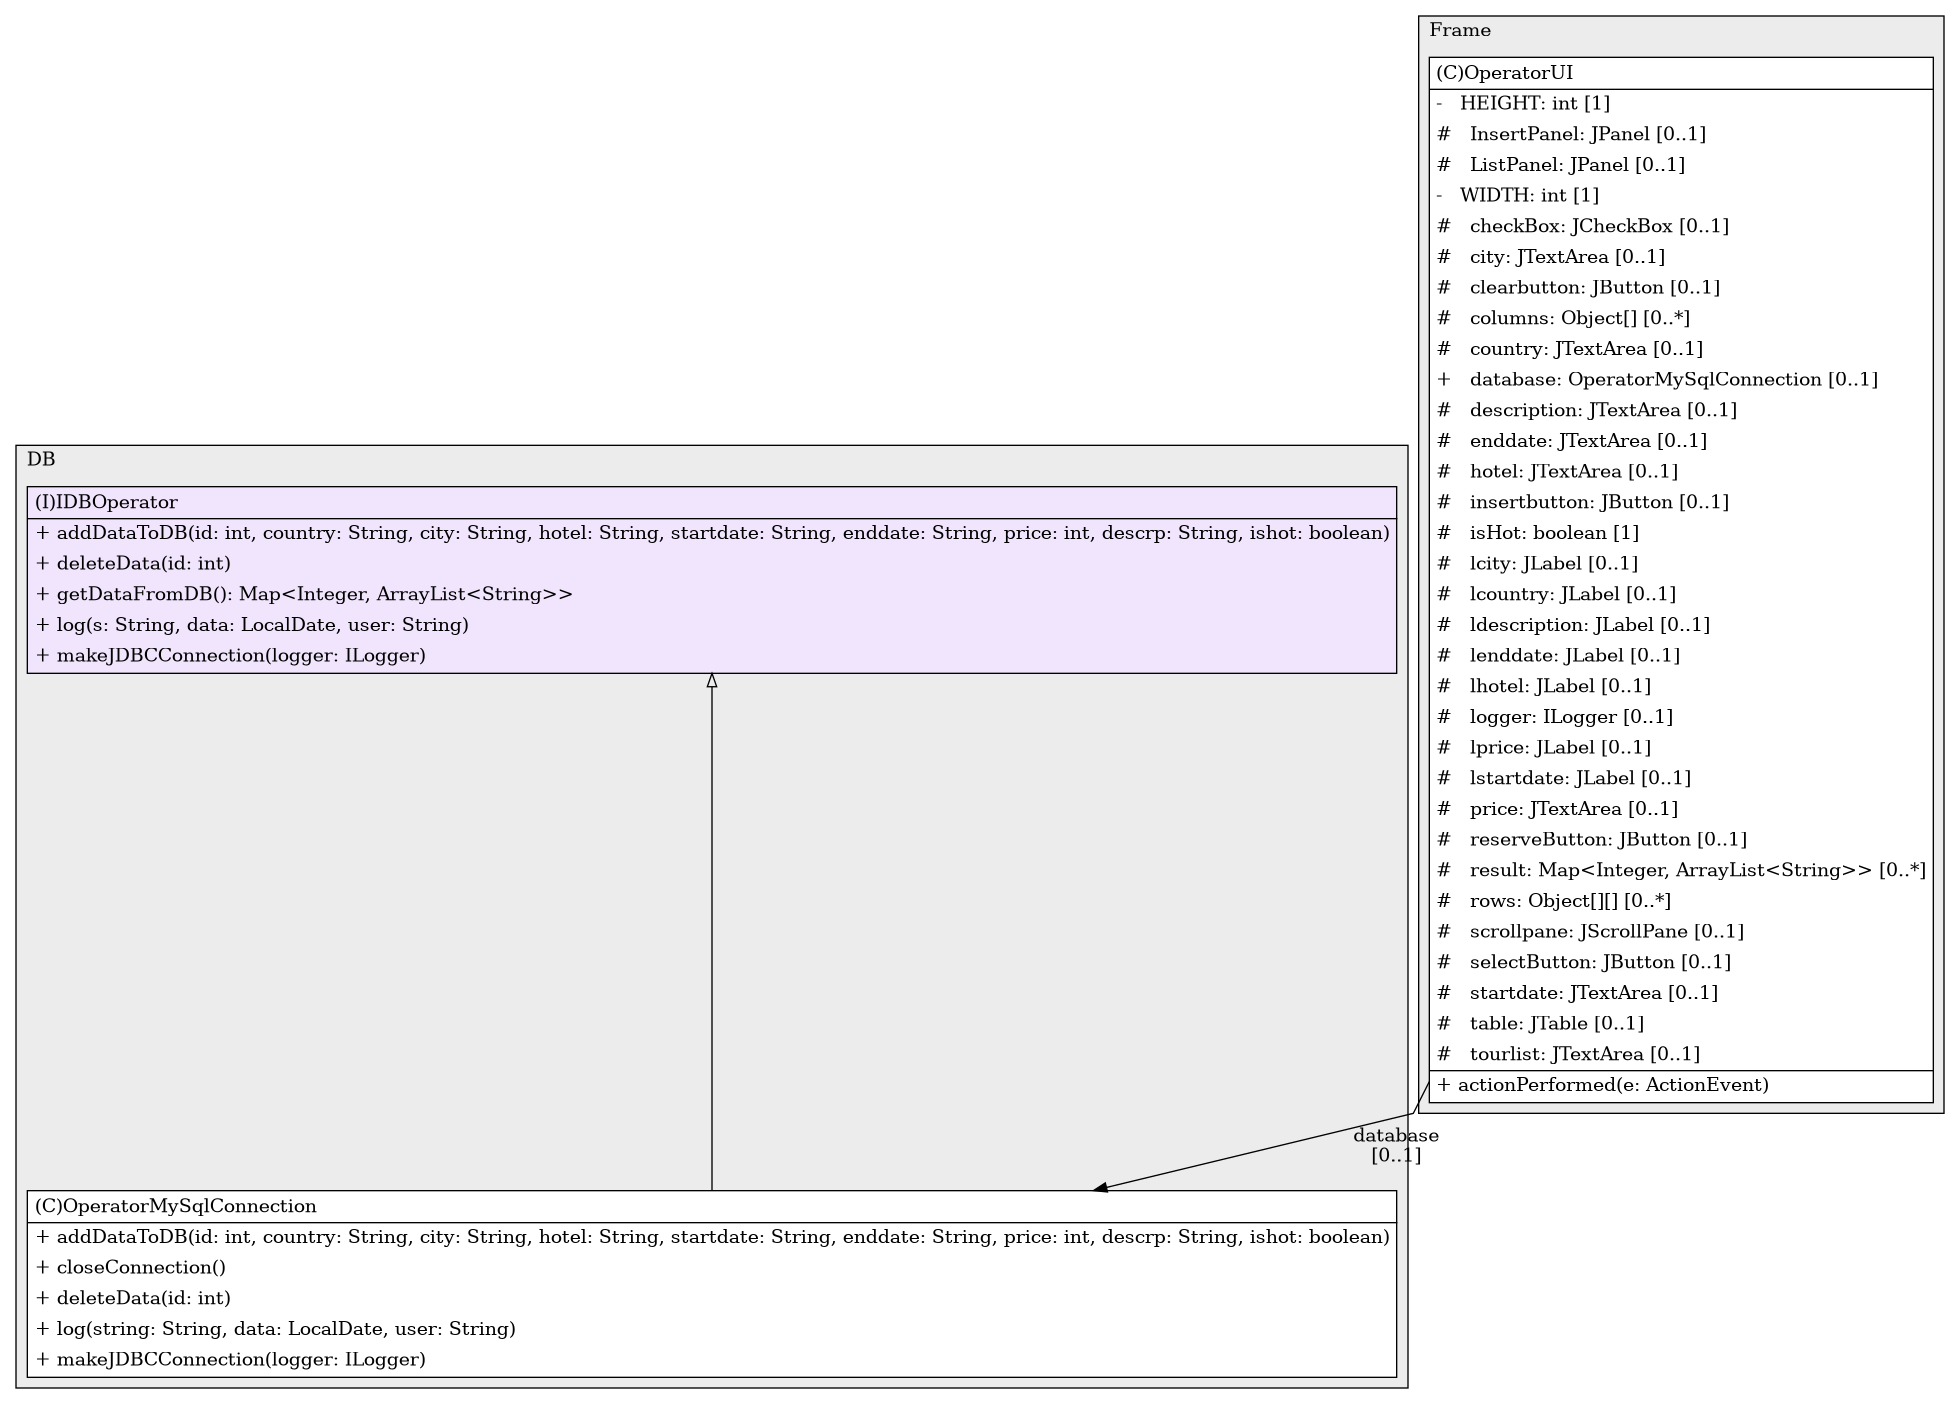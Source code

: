 @startuml

/' diagram meta data start
config=StructureConfiguration;
{
  "projectClassification": {
    "searchMode": "OpenProject", // OpenProject, AllProjects
    "includedProjects": "",
    "pathEndKeywords": "*.impl",
    "isClientPath": "",
    "isClientName": "",
    "isTestPath": "",
    "isTestName": "",
    "isMappingPath": "",
    "isMappingName": "",
    "isDataAccessPath": "",
    "isDataAccessName": "",
    "isDataStructurePath": "",
    "isDataStructureName": "",
    "isInterfaceStructuresPath": "",
    "isInterfaceStructuresName": "",
    "isEntryPointPath": "",
    "isEntryPointName": ""
  },
  "graphRestriction": {
    "classPackageExcludeFilter": "",
    "classPackageIncludeFilter": "",
    "classNameExcludeFilter": "",
    "classNameIncludeFilter": "",
    "methodNameExcludeFilter": "",
    "methodNameIncludeFilter": "",
    "removeByInheritance": "", // inheritance/annotation based filtering is done in a second step
    "removeByAnnotation": "",
    "removeByClassPackage": "", // cleanup the graph after inheritance/annotation based filtering is done
    "removeByClassName": "",
    "cutMappings": false,
    "cutEnum": true,
    "cutTests": true,
    "cutClient": true,
    "cutDataAccess": false,
    "cutInterfaceStructures": false,
    "cutDataStructures": false,
    "cutGetterAndSetter": true,
    "cutConstructors": true
  },
  "graphTraversal": {
    "forwardDepth": 6,
    "backwardDepth": 6,
    "classPackageExcludeFilter": "",
    "classPackageIncludeFilter": "",
    "classNameExcludeFilter": "",
    "classNameIncludeFilter": "",
    "methodNameExcludeFilter": "",
    "methodNameIncludeFilter": "",
    "hideMappings": false,
    "hideDataStructures": false,
    "hidePrivateMethods": true,
    "hideInterfaceCalls": true, // indirection: implementation -> interface (is hidden) -> implementation
    "onlyShowApplicationEntryPoints": false // root node is included
  },
  "details": {
    "aggregation": "GroupByClass", // ByClass, GroupByClass, None
    "showClassGenericTypes": true,
    "showMethods": true,
    "showMethodParameterNames": true,
    "showMethodParameterTypes": true,
    "showMethodReturnType": true,
    "showPackageLevels": 2,
    "showDetailedClassStructure": true
  },
  "rootClass": "DB.IDBOperator"
}
diagram meta data end '/



digraph g {
    rankdir="TB"
    splines=polyline
    

'nodes 
subgraph cluster_2174 { 
   	label=DB
	labeljust=l
	fillcolor="#ececec"
	style=filled
   
   IDBOperator2174[
	label=<<TABLE BORDER="1" CELLBORDER="0" CELLPADDING="4" CELLSPACING="0">
<TR><TD ALIGN="LEFT" >(I)IDBOperator</TD></TR>
<HR/>
<TR><TD ALIGN="LEFT" >+ addDataToDB(id: int, country: String, city: String, hotel: String, startdate: String, enddate: String, price: int, descrp: String, ishot: boolean)</TD></TR>
<TR><TD ALIGN="LEFT" >+ deleteData(id: int)</TD></TR>
<TR><TD ALIGN="LEFT" >+ getDataFromDB(): Map&lt;Integer, ArrayList&lt;String&gt;&gt;</TD></TR>
<TR><TD ALIGN="LEFT" >+ log(s: String, data: LocalDate, user: String)</TD></TR>
<TR><TD ALIGN="LEFT" >+ makeJDBCConnection(logger: ILogger)</TD></TR>
</TABLE>>
	style=filled
	margin=0
	shape=plaintext
	fillcolor="#F1E5FD"
];

OperatorMySqlConnection2174[
	label=<<TABLE BORDER="1" CELLBORDER="0" CELLPADDING="4" CELLSPACING="0">
<TR><TD ALIGN="LEFT" >(C)OperatorMySqlConnection</TD></TR>
<HR/>
<TR><TD ALIGN="LEFT" >+ addDataToDB(id: int, country: String, city: String, hotel: String, startdate: String, enddate: String, price: int, descrp: String, ishot: boolean)</TD></TR>
<TR><TD ALIGN="LEFT" >+ closeConnection()</TD></TR>
<TR><TD ALIGN="LEFT" >+ deleteData(id: int)</TD></TR>
<TR><TD ALIGN="LEFT" >+ log(string: String, data: LocalDate, user: String)</TD></TR>
<TR><TD ALIGN="LEFT" >+ makeJDBCConnection(logger: ILogger)</TD></TR>
</TABLE>>
	style=filled
	margin=0
	shape=plaintext
	fillcolor="#FFFFFF"
];
} 

subgraph cluster_68139341 { 
   	label=Frame
	labeljust=l
	fillcolor="#ececec"
	style=filled
   
   OperatorUI68139341[
	label=<<TABLE BORDER="1" CELLBORDER="0" CELLPADDING="4" CELLSPACING="0">
<TR><TD ALIGN="LEFT" >(C)OperatorUI</TD></TR>
<HR/>
<TR><TD ALIGN="LEFT" >-   HEIGHT: int [1]</TD></TR>
<TR><TD ALIGN="LEFT" >#   InsertPanel: JPanel [0..1]</TD></TR>
<TR><TD ALIGN="LEFT" >#   ListPanel: JPanel [0..1]</TD></TR>
<TR><TD ALIGN="LEFT" >-   WIDTH: int [1]</TD></TR>
<TR><TD ALIGN="LEFT" >#   checkBox: JCheckBox [0..1]</TD></TR>
<TR><TD ALIGN="LEFT" >#   city: JTextArea [0..1]</TD></TR>
<TR><TD ALIGN="LEFT" >#   clearbutton: JButton [0..1]</TD></TR>
<TR><TD ALIGN="LEFT" >#   columns: Object[] [0..*]</TD></TR>
<TR><TD ALIGN="LEFT" >#   country: JTextArea [0..1]</TD></TR>
<TR><TD ALIGN="LEFT" >+   database: OperatorMySqlConnection [0..1]</TD></TR>
<TR><TD ALIGN="LEFT" >#   description: JTextArea [0..1]</TD></TR>
<TR><TD ALIGN="LEFT" >#   enddate: JTextArea [0..1]</TD></TR>
<TR><TD ALIGN="LEFT" >#   hotel: JTextArea [0..1]</TD></TR>
<TR><TD ALIGN="LEFT" >#   insertbutton: JButton [0..1]</TD></TR>
<TR><TD ALIGN="LEFT" >#   isHot: boolean [1]</TD></TR>
<TR><TD ALIGN="LEFT" >#   lcity: JLabel [0..1]</TD></TR>
<TR><TD ALIGN="LEFT" >#   lcountry: JLabel [0..1]</TD></TR>
<TR><TD ALIGN="LEFT" >#   ldescription: JLabel [0..1]</TD></TR>
<TR><TD ALIGN="LEFT" >#   lenddate: JLabel [0..1]</TD></TR>
<TR><TD ALIGN="LEFT" >#   lhotel: JLabel [0..1]</TD></TR>
<TR><TD ALIGN="LEFT" >#   logger: ILogger [0..1]</TD></TR>
<TR><TD ALIGN="LEFT" >#   lprice: JLabel [0..1]</TD></TR>
<TR><TD ALIGN="LEFT" >#   lstartdate: JLabel [0..1]</TD></TR>
<TR><TD ALIGN="LEFT" >#   price: JTextArea [0..1]</TD></TR>
<TR><TD ALIGN="LEFT" >#   reserveButton: JButton [0..1]</TD></TR>
<TR><TD ALIGN="LEFT" >#   result: Map&lt;Integer, ArrayList&lt;String&gt;&gt; [0..*]</TD></TR>
<TR><TD ALIGN="LEFT" >#   rows: Object[][] [0..*]</TD></TR>
<TR><TD ALIGN="LEFT" >#   scrollpane: JScrollPane [0..1]</TD></TR>
<TR><TD ALIGN="LEFT" >#   selectButton: JButton [0..1]</TD></TR>
<TR><TD ALIGN="LEFT" >#   startdate: JTextArea [0..1]</TD></TR>
<TR><TD ALIGN="LEFT" >#   table: JTable [0..1]</TD></TR>
<TR><TD ALIGN="LEFT" >#   tourlist: JTextArea [0..1]</TD></TR>
<HR/>
<TR><TD ALIGN="LEFT" >+ actionPerformed(e: ActionEvent)</TD></TR>
</TABLE>>
	style=filled
	margin=0
	shape=plaintext
	fillcolor="#FFFFFF"
];
} 

'edges    
IDBOperator2174 -> OperatorMySqlConnection2174[arrowhead=none, arrowtail=empty, dir=both];
OperatorUI68139341 -> OperatorMySqlConnection2174[label="database
[0..1]"];
    
}
@enduml